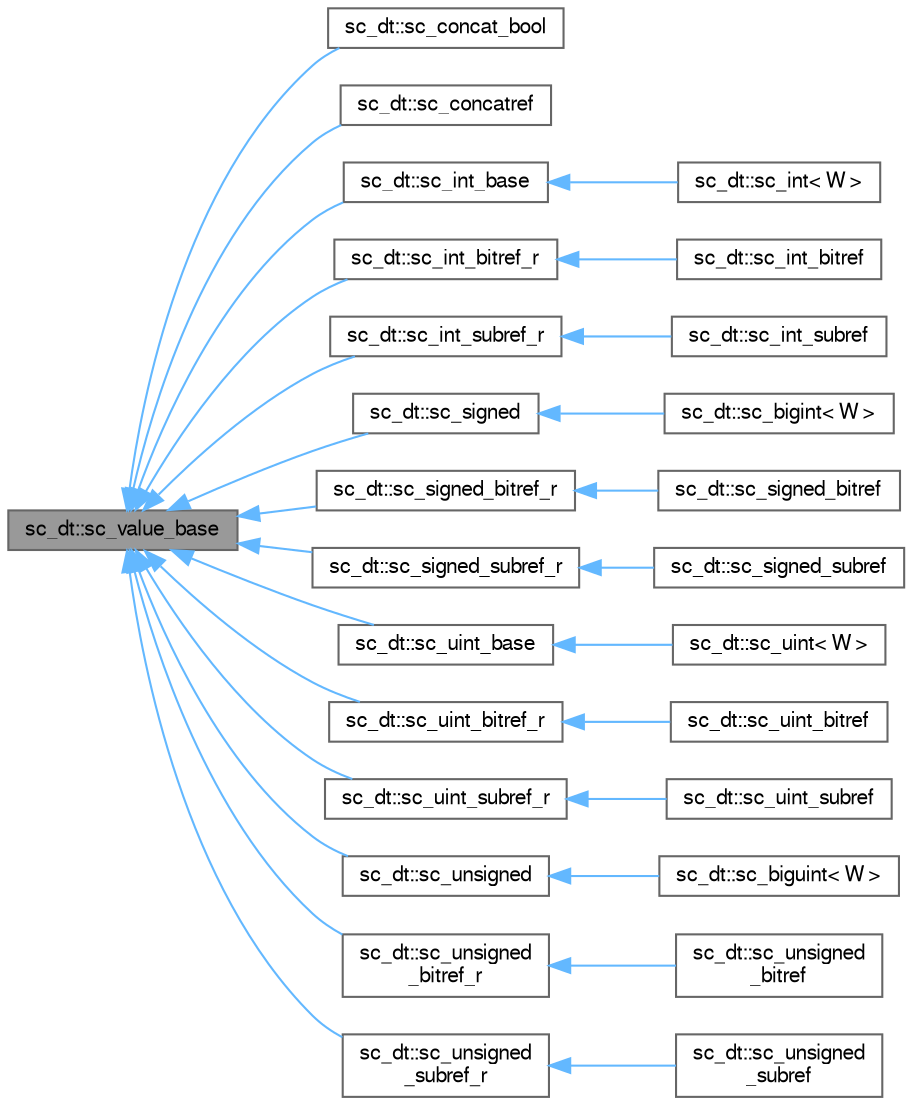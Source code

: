 digraph "sc_dt::sc_value_base"
{
 // LATEX_PDF_SIZE
  bgcolor="transparent";
  edge [fontname=FreeSans,fontsize=10,labelfontname=FreeSans,labelfontsize=10];
  node [fontname=FreeSans,fontsize=10,shape=box,height=0.2,width=0.4];
  rankdir="LR";
  Node1 [id="Node000001",label="sc_dt::sc_value_base",height=0.2,width=0.4,color="gray40", fillcolor="grey60", style="filled", fontcolor="black",tooltip=" "];
  Node1 -> Node2 [id="edge1_Node000001_Node000002",dir="back",color="steelblue1",style="solid",tooltip=" "];
  Node2 [id="Node000002",label="sc_dt::sc_concat_bool",height=0.2,width=0.4,color="gray40", fillcolor="white", style="filled",URL="$a01993.html",tooltip=" "];
  Node1 -> Node3 [id="edge2_Node000001_Node000003",dir="back",color="steelblue1",style="solid",tooltip=" "];
  Node3 [id="Node000003",label="sc_dt::sc_concatref",height=0.2,width=0.4,color="gray40", fillcolor="white", style="filled",URL="$a01989.html",tooltip=" "];
  Node1 -> Node4 [id="edge3_Node000001_Node000004",dir="back",color="steelblue1",style="solid",tooltip=" "];
  Node4 [id="Node000004",label="sc_dt::sc_int_base",height=0.2,width=0.4,color="gray40", fillcolor="white", style="filled",URL="$a01865.html",tooltip=" "];
  Node4 -> Node5 [id="edge4_Node000004_Node000005",dir="back",color="steelblue1",style="solid",tooltip=" "];
  Node5 [id="Node000005",label="sc_dt::sc_int\< W \>",height=0.2,width=0.4,color="gray40", fillcolor="white", style="filled",URL="$a01845.html",tooltip=" "];
  Node1 -> Node6 [id="edge5_Node000001_Node000006",dir="back",color="steelblue1",style="solid",tooltip=" "];
  Node6 [id="Node000006",label="sc_dt::sc_int_bitref_r",height=0.2,width=0.4,color="gray40", fillcolor="white", style="filled",URL="$a01849.html",tooltip=" "];
  Node6 -> Node7 [id="edge6_Node000006_Node000007",dir="back",color="steelblue1",style="solid",tooltip=" "];
  Node7 [id="Node000007",label="sc_dt::sc_int_bitref",height=0.2,width=0.4,color="gray40", fillcolor="white", style="filled",URL="$a01853.html",tooltip=" "];
  Node1 -> Node8 [id="edge7_Node000001_Node000008",dir="back",color="steelblue1",style="solid",tooltip=" "];
  Node8 [id="Node000008",label="sc_dt::sc_int_subref_r",height=0.2,width=0.4,color="gray40", fillcolor="white", style="filled",URL="$a01857.html",tooltip=" "];
  Node8 -> Node9 [id="edge8_Node000008_Node000009",dir="back",color="steelblue1",style="solid",tooltip=" "];
  Node9 [id="Node000009",label="sc_dt::sc_int_subref",height=0.2,width=0.4,color="gray40", fillcolor="white", style="filled",URL="$a01861.html",tooltip=" "];
  Node1 -> Node10 [id="edge9_Node000001_Node000010",dir="back",color="steelblue1",style="solid",tooltip=" "];
  Node10 [id="Node000010",label="sc_dt::sc_signed",height=0.2,width=0.4,color="gray40", fillcolor="white", style="filled",URL="$a01893.html",tooltip=" "];
  Node10 -> Node11 [id="edge10_Node000010_Node000011",dir="back",color="steelblue1",style="solid",tooltip=" "];
  Node11 [id="Node000011",label="sc_dt::sc_bigint\< W \>",height=0.2,width=0.4,color="gray40", fillcolor="white", style="filled",URL="$a01601.html",tooltip=" "];
  Node1 -> Node12 [id="edge11_Node000001_Node000012",dir="back",color="steelblue1",style="solid",tooltip=" "];
  Node12 [id="Node000012",label="sc_dt::sc_signed_bitref_r",height=0.2,width=0.4,color="gray40", fillcolor="white", style="filled",URL="$a01877.html",tooltip=" "];
  Node12 -> Node13 [id="edge12_Node000012_Node000013",dir="back",color="steelblue1",style="solid",tooltip=" "];
  Node13 [id="Node000013",label="sc_dt::sc_signed_bitref",height=0.2,width=0.4,color="gray40", fillcolor="white", style="filled",URL="$a01881.html",tooltip=" "];
  Node1 -> Node14 [id="edge13_Node000001_Node000014",dir="back",color="steelblue1",style="solid",tooltip=" "];
  Node14 [id="Node000014",label="sc_dt::sc_signed_subref_r",height=0.2,width=0.4,color="gray40", fillcolor="white", style="filled",URL="$a01885.html",tooltip=" "];
  Node14 -> Node15 [id="edge14_Node000014_Node000015",dir="back",color="steelblue1",style="solid",tooltip=" "];
  Node15 [id="Node000015",label="sc_dt::sc_signed_subref",height=0.2,width=0.4,color="gray40", fillcolor="white", style="filled",URL="$a01889.html",tooltip=" "];
  Node1 -> Node16 [id="edge15_Node000001_Node000016",dir="back",color="steelblue1",style="solid",tooltip=" "];
  Node16 [id="Node000016",label="sc_dt::sc_uint_base",height=0.2,width=0.4,color="gray40", fillcolor="white", style="filled",URL="$a01917.html",tooltip=" "];
  Node16 -> Node17 [id="edge16_Node000016_Node000017",dir="back",color="steelblue1",style="solid",tooltip=" "];
  Node17 [id="Node000017",label="sc_dt::sc_uint\< W \>",height=0.2,width=0.4,color="gray40", fillcolor="white", style="filled",URL="$a01897.html",tooltip=" "];
  Node1 -> Node18 [id="edge17_Node000001_Node000018",dir="back",color="steelblue1",style="solid",tooltip=" "];
  Node18 [id="Node000018",label="sc_dt::sc_uint_bitref_r",height=0.2,width=0.4,color="gray40", fillcolor="white", style="filled",URL="$a01901.html",tooltip=" "];
  Node18 -> Node19 [id="edge18_Node000018_Node000019",dir="back",color="steelblue1",style="solid",tooltip=" "];
  Node19 [id="Node000019",label="sc_dt::sc_uint_bitref",height=0.2,width=0.4,color="gray40", fillcolor="white", style="filled",URL="$a01905.html",tooltip=" "];
  Node1 -> Node20 [id="edge19_Node000001_Node000020",dir="back",color="steelblue1",style="solid",tooltip=" "];
  Node20 [id="Node000020",label="sc_dt::sc_uint_subref_r",height=0.2,width=0.4,color="gray40", fillcolor="white", style="filled",URL="$a01909.html",tooltip=" "];
  Node20 -> Node21 [id="edge20_Node000020_Node000021",dir="back",color="steelblue1",style="solid",tooltip=" "];
  Node21 [id="Node000021",label="sc_dt::sc_uint_subref",height=0.2,width=0.4,color="gray40", fillcolor="white", style="filled",URL="$a01913.html",tooltip=" "];
  Node1 -> Node22 [id="edge21_Node000001_Node000022",dir="back",color="steelblue1",style="solid",tooltip=" "];
  Node22 [id="Node000022",label="sc_dt::sc_unsigned",height=0.2,width=0.4,color="gray40", fillcolor="white", style="filled",URL="$a01937.html",tooltip=" "];
  Node22 -> Node23 [id="edge22_Node000022_Node000023",dir="back",color="steelblue1",style="solid",tooltip=" "];
  Node23 [id="Node000023",label="sc_dt::sc_biguint\< W \>",height=0.2,width=0.4,color="gray40", fillcolor="white", style="filled",URL="$a01605.html",tooltip=" "];
  Node1 -> Node24 [id="edge23_Node000001_Node000024",dir="back",color="steelblue1",style="solid",tooltip=" "];
  Node24 [id="Node000024",label="sc_dt::sc_unsigned\l_bitref_r",height=0.2,width=0.4,color="gray40", fillcolor="white", style="filled",URL="$a01921.html",tooltip=" "];
  Node24 -> Node25 [id="edge24_Node000024_Node000025",dir="back",color="steelblue1",style="solid",tooltip=" "];
  Node25 [id="Node000025",label="sc_dt::sc_unsigned\l_bitref",height=0.2,width=0.4,color="gray40", fillcolor="white", style="filled",URL="$a01925.html",tooltip=" "];
  Node1 -> Node26 [id="edge25_Node000001_Node000026",dir="back",color="steelblue1",style="solid",tooltip=" "];
  Node26 [id="Node000026",label="sc_dt::sc_unsigned\l_subref_r",height=0.2,width=0.4,color="gray40", fillcolor="white", style="filled",URL="$a01929.html",tooltip=" "];
  Node26 -> Node27 [id="edge26_Node000026_Node000027",dir="back",color="steelblue1",style="solid",tooltip=" "];
  Node27 [id="Node000027",label="sc_dt::sc_unsigned\l_subref",height=0.2,width=0.4,color="gray40", fillcolor="white", style="filled",URL="$a01933.html",tooltip=" "];
}
